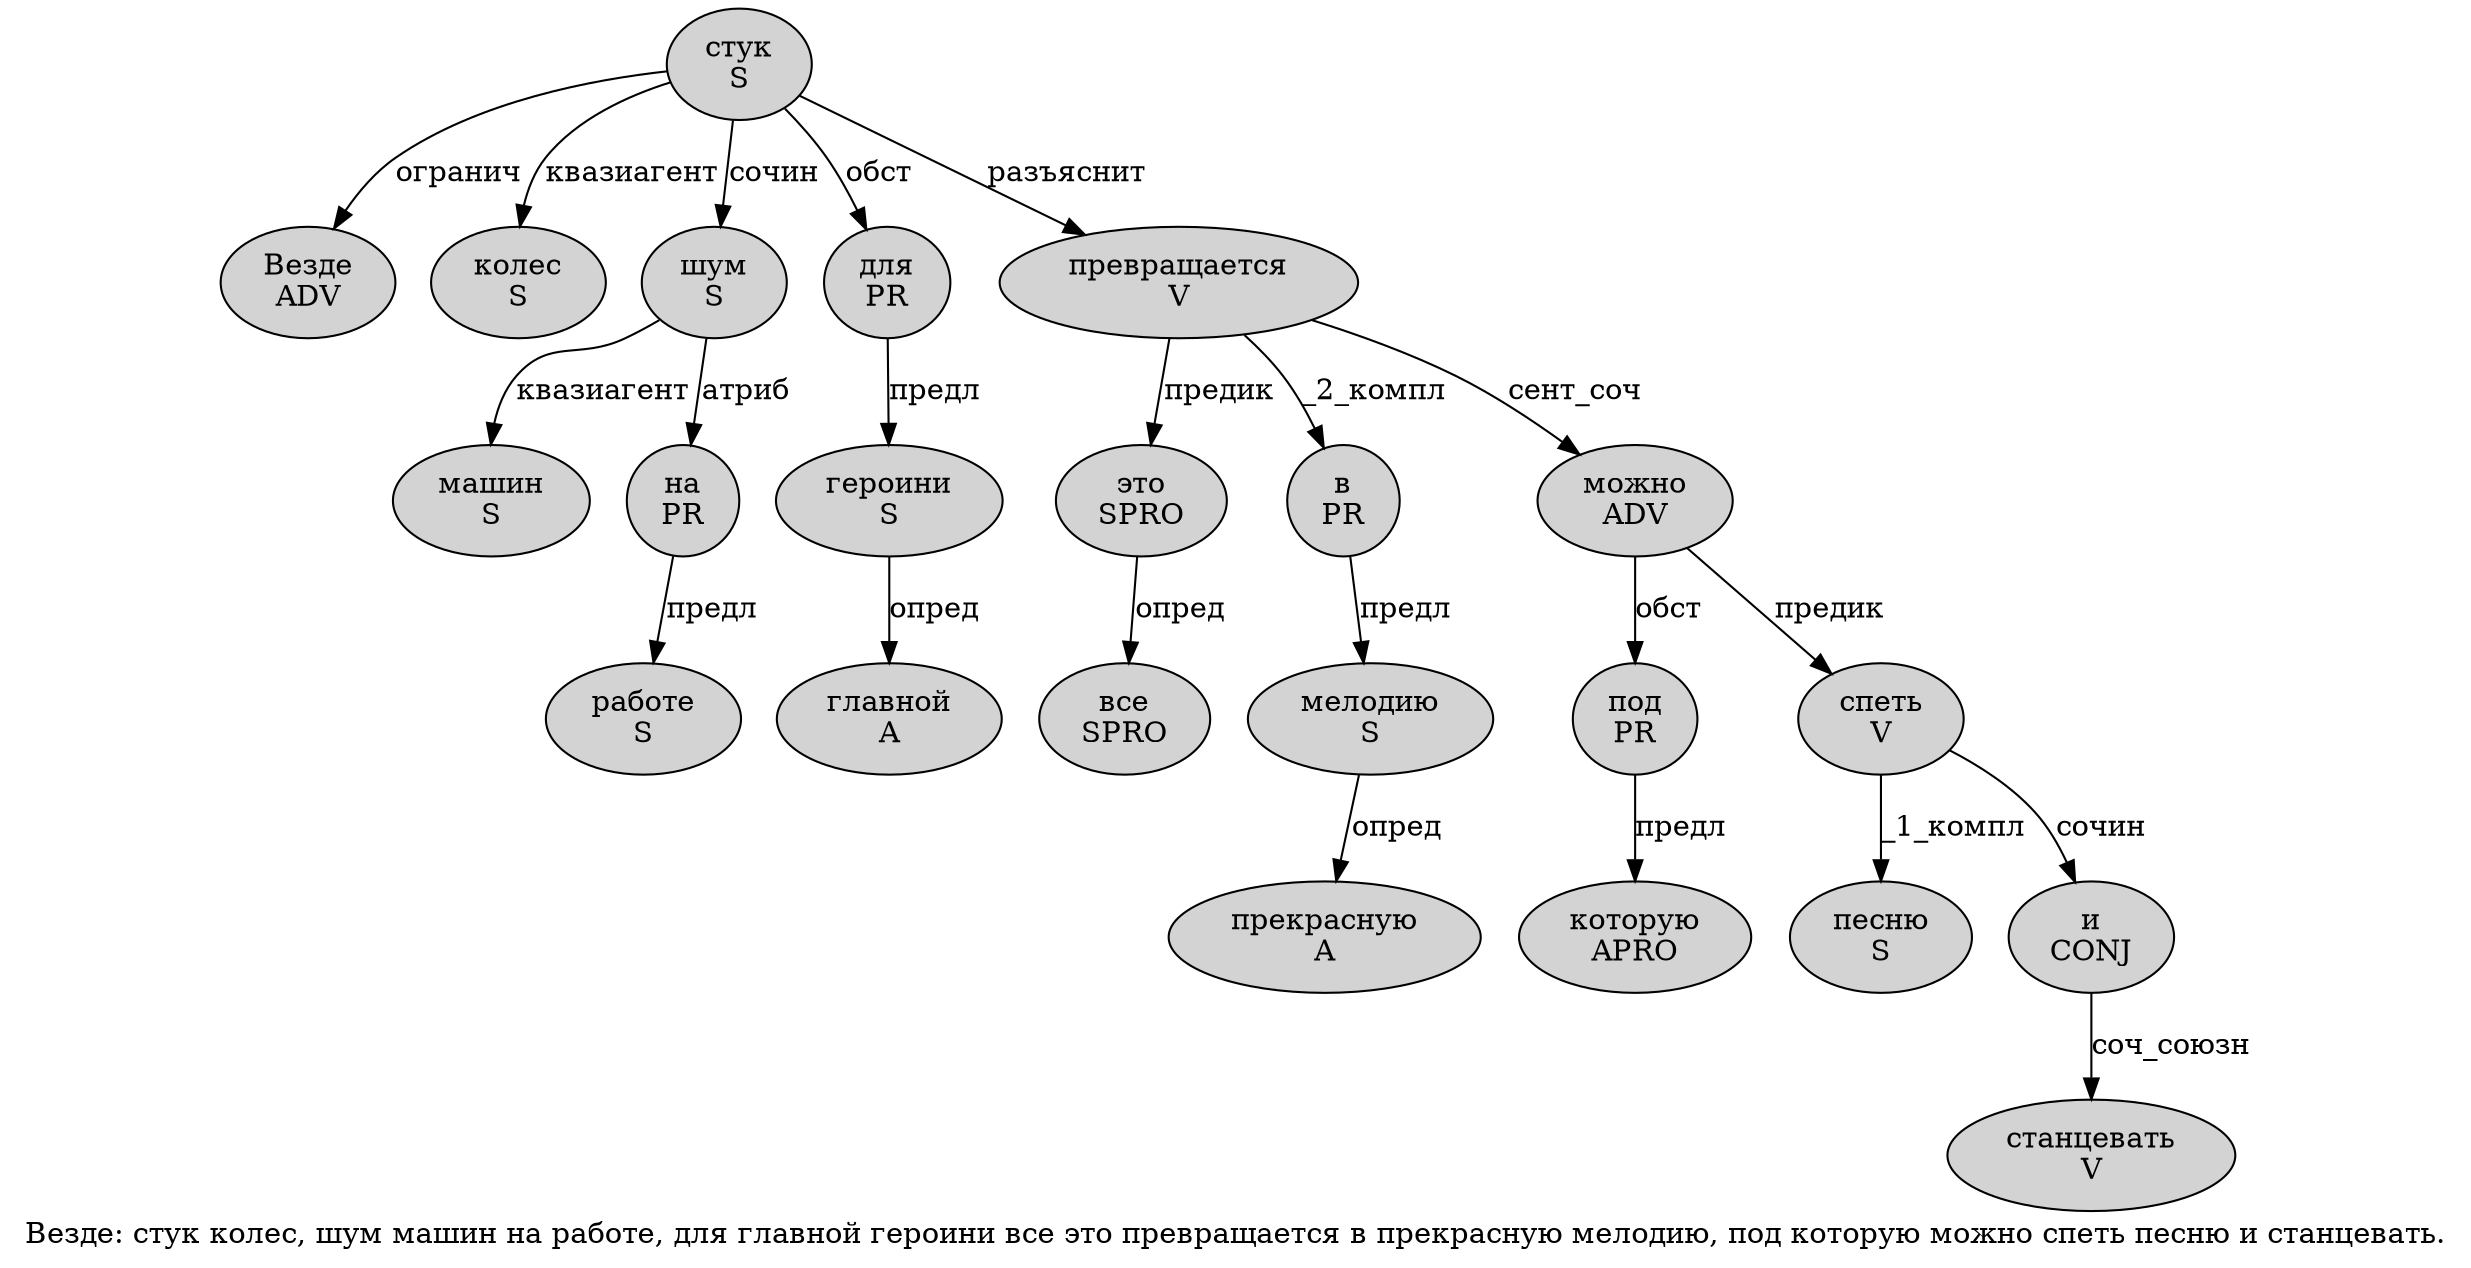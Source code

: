 digraph SENTENCE_1600 {
	graph [label="Везде: стук колес, шум машин на работе, для главной героини все это превращается в прекрасную мелодию, под которую можно спеть песню и станцевать."]
	node [style=filled]
		0 [label="Везде
ADV" color="" fillcolor=lightgray penwidth=1 shape=ellipse]
		2 [label="стук
S" color="" fillcolor=lightgray penwidth=1 shape=ellipse]
		3 [label="колес
S" color="" fillcolor=lightgray penwidth=1 shape=ellipse]
		5 [label="шум
S" color="" fillcolor=lightgray penwidth=1 shape=ellipse]
		6 [label="машин
S" color="" fillcolor=lightgray penwidth=1 shape=ellipse]
		7 [label="на
PR" color="" fillcolor=lightgray penwidth=1 shape=ellipse]
		8 [label="работе
S" color="" fillcolor=lightgray penwidth=1 shape=ellipse]
		10 [label="для
PR" color="" fillcolor=lightgray penwidth=1 shape=ellipse]
		11 [label="главной
A" color="" fillcolor=lightgray penwidth=1 shape=ellipse]
		12 [label="героини
S" color="" fillcolor=lightgray penwidth=1 shape=ellipse]
		13 [label="все
SPRO" color="" fillcolor=lightgray penwidth=1 shape=ellipse]
		14 [label="это
SPRO" color="" fillcolor=lightgray penwidth=1 shape=ellipse]
		15 [label="превращается
V" color="" fillcolor=lightgray penwidth=1 shape=ellipse]
		16 [label="в
PR" color="" fillcolor=lightgray penwidth=1 shape=ellipse]
		17 [label="прекрасную
A" color="" fillcolor=lightgray penwidth=1 shape=ellipse]
		18 [label="мелодию
S" color="" fillcolor=lightgray penwidth=1 shape=ellipse]
		20 [label="под
PR" color="" fillcolor=lightgray penwidth=1 shape=ellipse]
		21 [label="которую
APRO" color="" fillcolor=lightgray penwidth=1 shape=ellipse]
		22 [label="можно
ADV" color="" fillcolor=lightgray penwidth=1 shape=ellipse]
		23 [label="спеть
V" color="" fillcolor=lightgray penwidth=1 shape=ellipse]
		24 [label="песню
S" color="" fillcolor=lightgray penwidth=1 shape=ellipse]
		25 [label="и
CONJ" color="" fillcolor=lightgray penwidth=1 shape=ellipse]
		26 [label="станцевать
V" color="" fillcolor=lightgray penwidth=1 shape=ellipse]
			25 -> 26 [label="соч_союзн"]
			23 -> 24 [label="_1_компл"]
			23 -> 25 [label="сочин"]
			12 -> 11 [label="опред"]
			15 -> 14 [label="предик"]
			15 -> 16 [label="_2_компл"]
			15 -> 22 [label="сент_соч"]
			18 -> 17 [label="опред"]
			2 -> 0 [label="огранич"]
			2 -> 3 [label="квазиагент"]
			2 -> 5 [label="сочин"]
			2 -> 10 [label="обст"]
			2 -> 15 [label="разъяснит"]
			10 -> 12 [label="предл"]
			22 -> 20 [label="обст"]
			22 -> 23 [label="предик"]
			7 -> 8 [label="предл"]
			5 -> 6 [label="квазиагент"]
			5 -> 7 [label="атриб"]
			16 -> 18 [label="предл"]
			20 -> 21 [label="предл"]
			14 -> 13 [label="опред"]
}